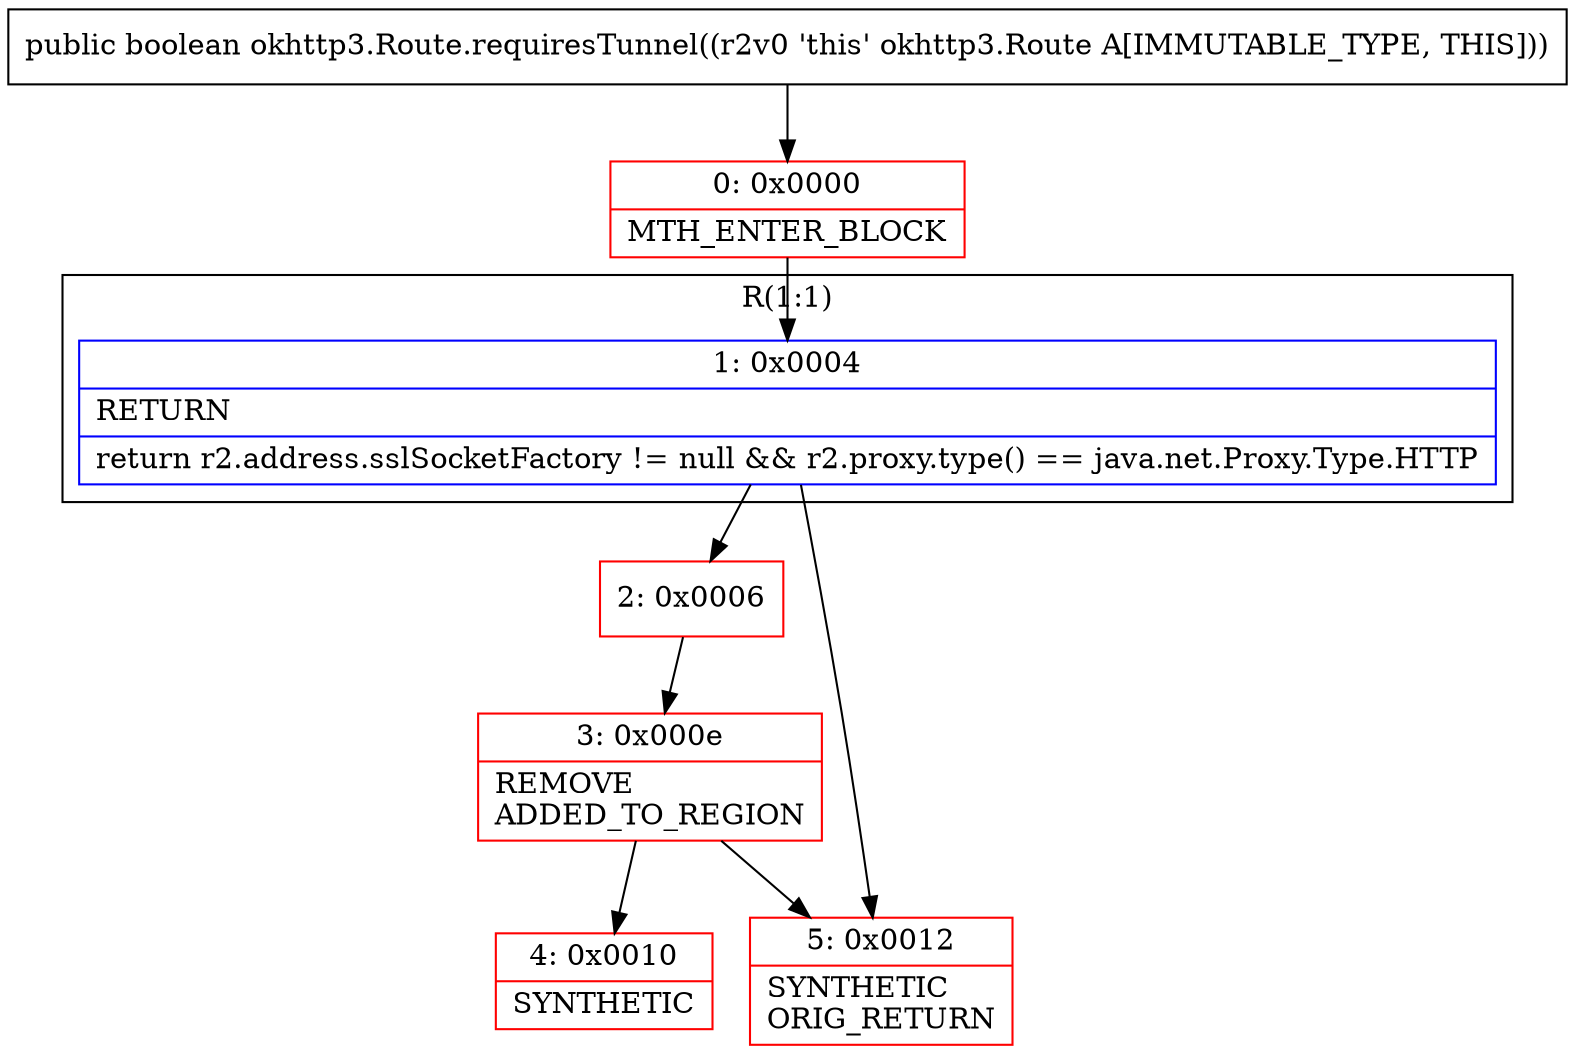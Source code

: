 digraph "CFG forokhttp3.Route.requiresTunnel()Z" {
subgraph cluster_Region_304851026 {
label = "R(1:1)";
node [shape=record,color=blue];
Node_1 [shape=record,label="{1\:\ 0x0004|RETURN\l|return r2.address.sslSocketFactory != null && r2.proxy.type() == java.net.Proxy.Type.HTTP\l}"];
}
Node_0 [shape=record,color=red,label="{0\:\ 0x0000|MTH_ENTER_BLOCK\l}"];
Node_2 [shape=record,color=red,label="{2\:\ 0x0006}"];
Node_3 [shape=record,color=red,label="{3\:\ 0x000e|REMOVE\lADDED_TO_REGION\l}"];
Node_4 [shape=record,color=red,label="{4\:\ 0x0010|SYNTHETIC\l}"];
Node_5 [shape=record,color=red,label="{5\:\ 0x0012|SYNTHETIC\lORIG_RETURN\l}"];
MethodNode[shape=record,label="{public boolean okhttp3.Route.requiresTunnel((r2v0 'this' okhttp3.Route A[IMMUTABLE_TYPE, THIS])) }"];
MethodNode -> Node_0;
Node_1 -> Node_2;
Node_1 -> Node_5;
Node_0 -> Node_1;
Node_2 -> Node_3;
Node_3 -> Node_4;
Node_3 -> Node_5;
}

